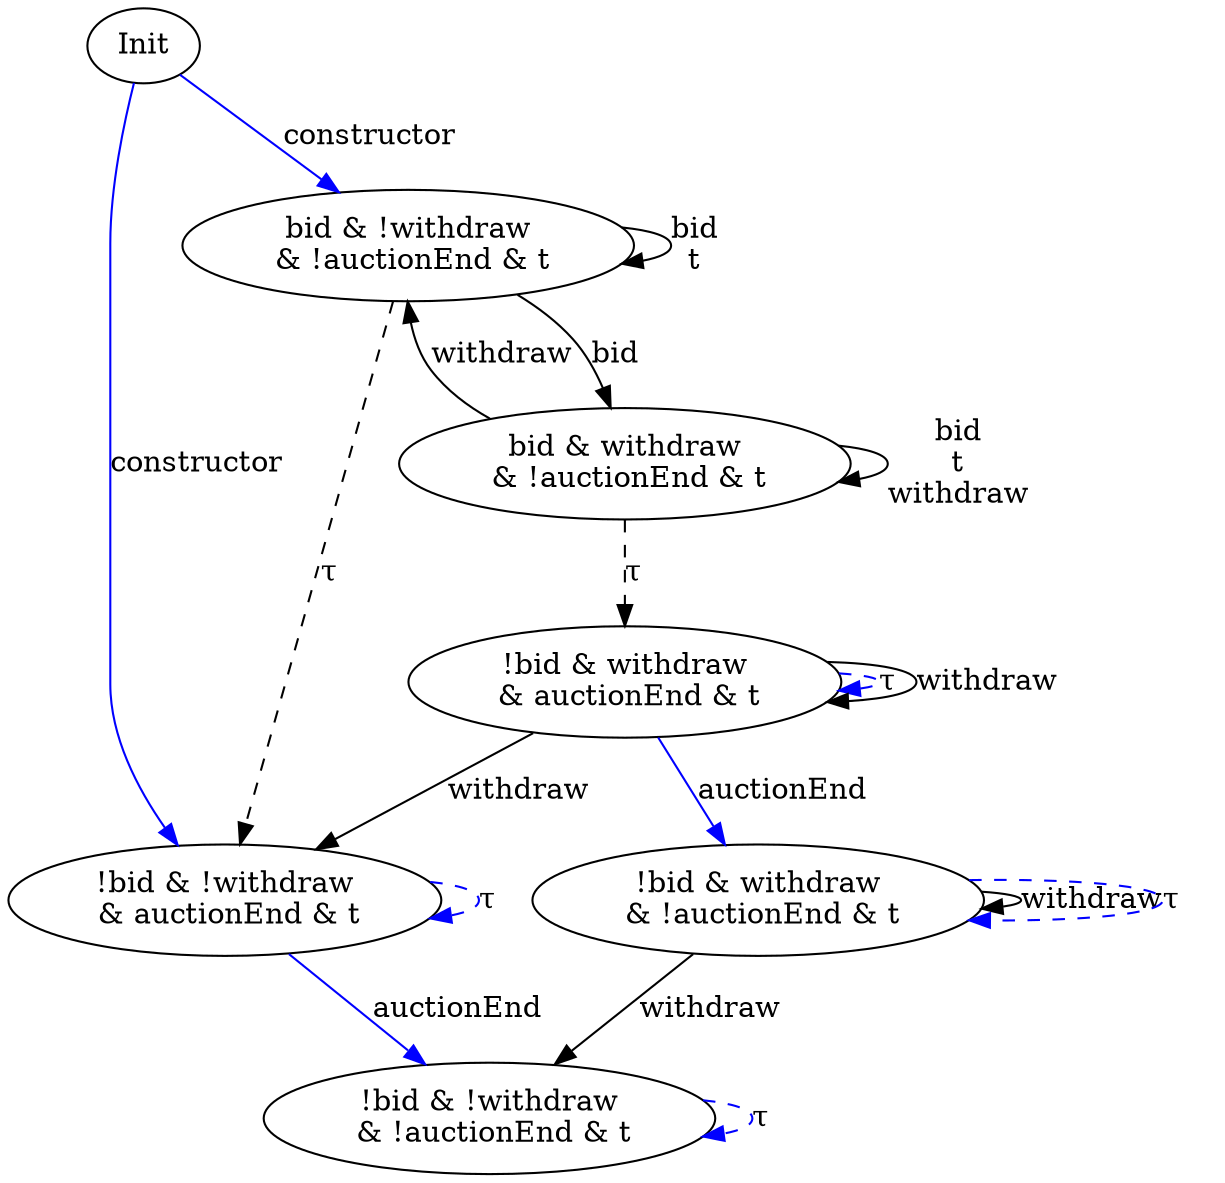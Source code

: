 digraph {
S00 [label="Init"]
S02 [label="!bid & withdraw\n & auctionEnd & t\n"]
S04 [label="bid & withdraw\n & !auctionEnd & t\n"]
S06 [label="!bid & !withdraw\n & auctionEnd & t\n"]
S07 [label="!bid & withdraw\n & !auctionEnd & t\n"]
S09 [label="bid & !withdraw\n & !auctionEnd & t\n"]
S12 [label="!bid & !withdraw\n & !auctionEnd & t\n"]

S06->S12 [label="auctionEnd", style="", color="blue"]
S02->S07 [label="auctionEnd", style="", color="blue"]
S04->S04 [label="bid\nt\nwithdraw", style="", color="black"]
S09->S06 [label="τ", style="dashed", color="black"]
S04->S09 [label="withdraw", style="", color="black"]
S07->S07 [label="withdraw", style="", color="black"]
S12->S12 [label="τ", style="dashed", color="blue"]
S09->S09 [label="bid\nt", style="", color="black"]
S02->S06 [label="withdraw", style="", color="black"]
S06->S06 [label="τ", style="dashed", color="blue"]
S07->S12 [label="withdraw", style="", color="black"]
S02->S02 [label="τ", style="dashed", color="blue"]
S09->S04 [label="bid", style="", color="black"]
S02->S02 [label="withdraw", style="", color="black"]
S07->S07 [label="τ", style="dashed", color="blue"]
S00->S09 [label="constructor", style="", color="blue"]
S00->S06 [label="constructor", style="", color="blue"]
S04->S02 [label="τ", style="dashed", color="black"]
}